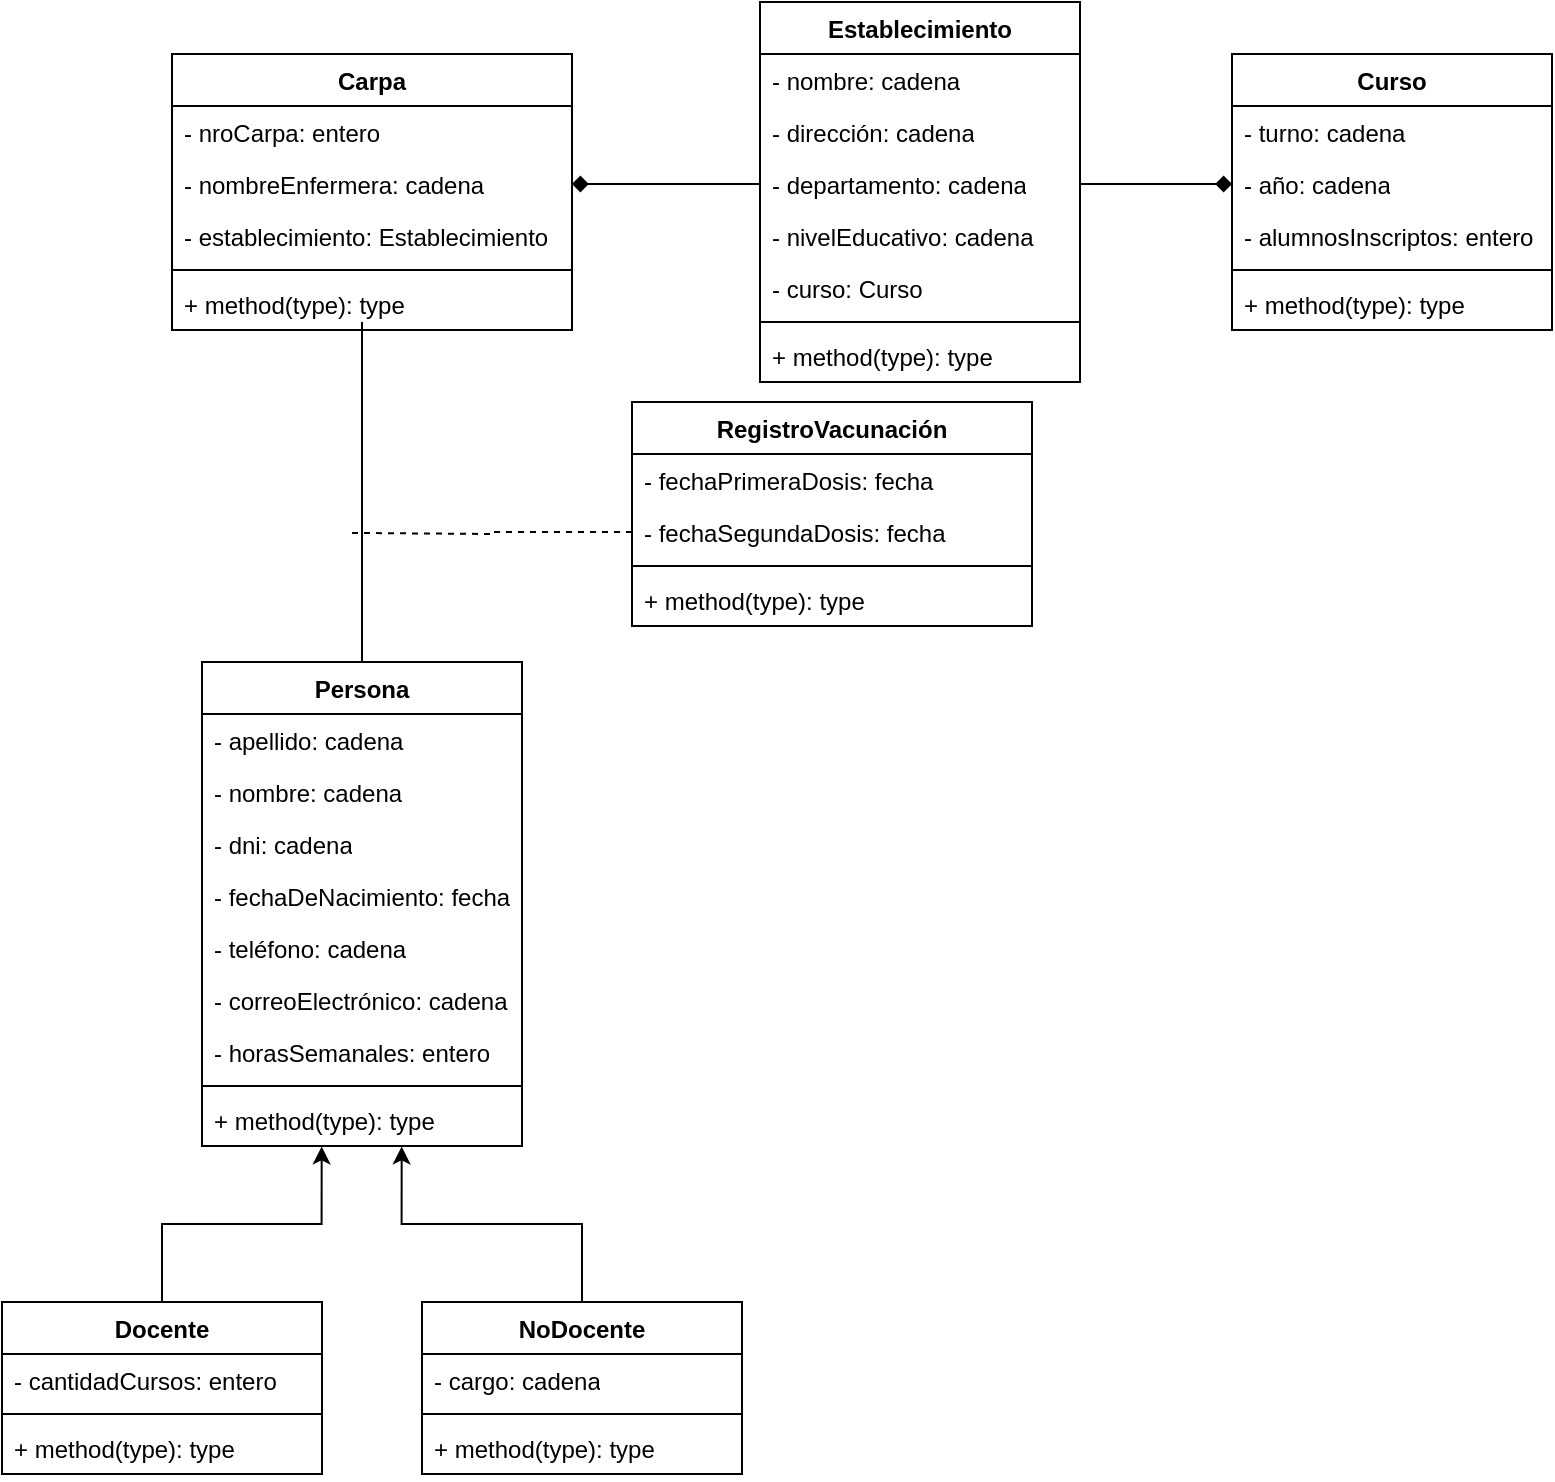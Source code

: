 <mxfile version="24.1.0" type="device">
  <diagram name="Página-1" id="CM0t3H3pmAFqdbm7mc50">
    <mxGraphModel dx="868" dy="1022" grid="1" gridSize="10" guides="1" tooltips="1" connect="1" arrows="1" fold="1" page="1" pageScale="1" pageWidth="827" pageHeight="1169" math="0" shadow="0">
      <root>
        <mxCell id="0" />
        <mxCell id="1" parent="0" />
        <mxCell id="I6lHQx_-NZS-3kbClPKs-1" value="Establecimiento" style="swimlane;fontStyle=1;align=center;verticalAlign=top;childLayout=stackLayout;horizontal=1;startSize=26;horizontalStack=0;resizeParent=1;resizeParentMax=0;resizeLast=0;collapsible=1;marginBottom=0;whiteSpace=wrap;html=1;" vertex="1" parent="1">
          <mxGeometry x="414" y="30" width="160" height="190" as="geometry" />
        </mxCell>
        <mxCell id="I6lHQx_-NZS-3kbClPKs-6" value="- nombre: cadena" style="text;strokeColor=none;fillColor=none;align=left;verticalAlign=top;spacingLeft=4;spacingRight=4;overflow=hidden;rotatable=0;points=[[0,0.5],[1,0.5]];portConstraint=eastwest;whiteSpace=wrap;html=1;" vertex="1" parent="I6lHQx_-NZS-3kbClPKs-1">
          <mxGeometry y="26" width="160" height="26" as="geometry" />
        </mxCell>
        <mxCell id="I6lHQx_-NZS-3kbClPKs-5" value="- dirección: cadena" style="text;strokeColor=none;fillColor=none;align=left;verticalAlign=top;spacingLeft=4;spacingRight=4;overflow=hidden;rotatable=0;points=[[0,0.5],[1,0.5]];portConstraint=eastwest;whiteSpace=wrap;html=1;" vertex="1" parent="I6lHQx_-NZS-3kbClPKs-1">
          <mxGeometry y="52" width="160" height="26" as="geometry" />
        </mxCell>
        <mxCell id="I6lHQx_-NZS-3kbClPKs-7" value="- departamento: cadena" style="text;strokeColor=none;fillColor=none;align=left;verticalAlign=top;spacingLeft=4;spacingRight=4;overflow=hidden;rotatable=0;points=[[0,0.5],[1,0.5]];portConstraint=eastwest;whiteSpace=wrap;html=1;" vertex="1" parent="I6lHQx_-NZS-3kbClPKs-1">
          <mxGeometry y="78" width="160" height="26" as="geometry" />
        </mxCell>
        <mxCell id="I6lHQx_-NZS-3kbClPKs-2" value="- nivelEducativo: cadena" style="text;strokeColor=none;fillColor=none;align=left;verticalAlign=top;spacingLeft=4;spacingRight=4;overflow=hidden;rotatable=0;points=[[0,0.5],[1,0.5]];portConstraint=eastwest;whiteSpace=wrap;html=1;" vertex="1" parent="I6lHQx_-NZS-3kbClPKs-1">
          <mxGeometry y="104" width="160" height="26" as="geometry" />
        </mxCell>
        <mxCell id="I6lHQx_-NZS-3kbClPKs-8" value="- curso: Curso" style="text;strokeColor=none;fillColor=none;align=left;verticalAlign=top;spacingLeft=4;spacingRight=4;overflow=hidden;rotatable=0;points=[[0,0.5],[1,0.5]];portConstraint=eastwest;whiteSpace=wrap;html=1;" vertex="1" parent="I6lHQx_-NZS-3kbClPKs-1">
          <mxGeometry y="130" width="160" height="26" as="geometry" />
        </mxCell>
        <mxCell id="I6lHQx_-NZS-3kbClPKs-3" value="" style="line;strokeWidth=1;fillColor=none;align=left;verticalAlign=middle;spacingTop=-1;spacingLeft=3;spacingRight=3;rotatable=0;labelPosition=right;points=[];portConstraint=eastwest;strokeColor=inherit;" vertex="1" parent="I6lHQx_-NZS-3kbClPKs-1">
          <mxGeometry y="156" width="160" height="8" as="geometry" />
        </mxCell>
        <mxCell id="I6lHQx_-NZS-3kbClPKs-4" value="+ method(type): type" style="text;strokeColor=none;fillColor=none;align=left;verticalAlign=top;spacingLeft=4;spacingRight=4;overflow=hidden;rotatable=0;points=[[0,0.5],[1,0.5]];portConstraint=eastwest;whiteSpace=wrap;html=1;" vertex="1" parent="I6lHQx_-NZS-3kbClPKs-1">
          <mxGeometry y="164" width="160" height="26" as="geometry" />
        </mxCell>
        <mxCell id="I6lHQx_-NZS-3kbClPKs-9" value="Curso" style="swimlane;fontStyle=1;align=center;verticalAlign=top;childLayout=stackLayout;horizontal=1;startSize=26;horizontalStack=0;resizeParent=1;resizeParentMax=0;resizeLast=0;collapsible=1;marginBottom=0;whiteSpace=wrap;html=1;" vertex="1" parent="1">
          <mxGeometry x="650" y="56" width="160" height="138" as="geometry" />
        </mxCell>
        <mxCell id="I6lHQx_-NZS-3kbClPKs-10" value="- turno: cadena" style="text;strokeColor=none;fillColor=none;align=left;verticalAlign=top;spacingLeft=4;spacingRight=4;overflow=hidden;rotatable=0;points=[[0,0.5],[1,0.5]];portConstraint=eastwest;whiteSpace=wrap;html=1;" vertex="1" parent="I6lHQx_-NZS-3kbClPKs-9">
          <mxGeometry y="26" width="160" height="26" as="geometry" />
        </mxCell>
        <mxCell id="I6lHQx_-NZS-3kbClPKs-11" value="- año: cadena" style="text;strokeColor=none;fillColor=none;align=left;verticalAlign=top;spacingLeft=4;spacingRight=4;overflow=hidden;rotatable=0;points=[[0,0.5],[1,0.5]];portConstraint=eastwest;whiteSpace=wrap;html=1;" vertex="1" parent="I6lHQx_-NZS-3kbClPKs-9">
          <mxGeometry y="52" width="160" height="26" as="geometry" />
        </mxCell>
        <mxCell id="I6lHQx_-NZS-3kbClPKs-12" value="- alumnosInscriptos: entero" style="text;strokeColor=none;fillColor=none;align=left;verticalAlign=top;spacingLeft=4;spacingRight=4;overflow=hidden;rotatable=0;points=[[0,0.5],[1,0.5]];portConstraint=eastwest;whiteSpace=wrap;html=1;" vertex="1" parent="I6lHQx_-NZS-3kbClPKs-9">
          <mxGeometry y="78" width="160" height="26" as="geometry" />
        </mxCell>
        <mxCell id="I6lHQx_-NZS-3kbClPKs-15" value="" style="line;strokeWidth=1;fillColor=none;align=left;verticalAlign=middle;spacingTop=-1;spacingLeft=3;spacingRight=3;rotatable=0;labelPosition=right;points=[];portConstraint=eastwest;strokeColor=inherit;" vertex="1" parent="I6lHQx_-NZS-3kbClPKs-9">
          <mxGeometry y="104" width="160" height="8" as="geometry" />
        </mxCell>
        <mxCell id="I6lHQx_-NZS-3kbClPKs-16" value="+ method(type): type" style="text;strokeColor=none;fillColor=none;align=left;verticalAlign=top;spacingLeft=4;spacingRight=4;overflow=hidden;rotatable=0;points=[[0,0.5],[1,0.5]];portConstraint=eastwest;whiteSpace=wrap;html=1;" vertex="1" parent="I6lHQx_-NZS-3kbClPKs-9">
          <mxGeometry y="112" width="160" height="26" as="geometry" />
        </mxCell>
        <mxCell id="I6lHQx_-NZS-3kbClPKs-17" value="Persona" style="swimlane;fontStyle=1;align=center;verticalAlign=top;childLayout=stackLayout;horizontal=1;startSize=26;horizontalStack=0;resizeParent=1;resizeParentMax=0;resizeLast=0;collapsible=1;marginBottom=0;whiteSpace=wrap;html=1;" vertex="1" parent="1">
          <mxGeometry x="135" y="360" width="160" height="242" as="geometry" />
        </mxCell>
        <mxCell id="I6lHQx_-NZS-3kbClPKs-18" value="- apellido: cadena" style="text;strokeColor=none;fillColor=none;align=left;verticalAlign=top;spacingLeft=4;spacingRight=4;overflow=hidden;rotatable=0;points=[[0,0.5],[1,0.5]];portConstraint=eastwest;whiteSpace=wrap;html=1;" vertex="1" parent="I6lHQx_-NZS-3kbClPKs-17">
          <mxGeometry y="26" width="160" height="26" as="geometry" />
        </mxCell>
        <mxCell id="I6lHQx_-NZS-3kbClPKs-19" value="- nombre: cadena" style="text;strokeColor=none;fillColor=none;align=left;verticalAlign=top;spacingLeft=4;spacingRight=4;overflow=hidden;rotatable=0;points=[[0,0.5],[1,0.5]];portConstraint=eastwest;whiteSpace=wrap;html=1;" vertex="1" parent="I6lHQx_-NZS-3kbClPKs-17">
          <mxGeometry y="52" width="160" height="26" as="geometry" />
        </mxCell>
        <mxCell id="I6lHQx_-NZS-3kbClPKs-20" value="- dni: cadena" style="text;strokeColor=none;fillColor=none;align=left;verticalAlign=top;spacingLeft=4;spacingRight=4;overflow=hidden;rotatable=0;points=[[0,0.5],[1,0.5]];portConstraint=eastwest;whiteSpace=wrap;html=1;" vertex="1" parent="I6lHQx_-NZS-3kbClPKs-17">
          <mxGeometry y="78" width="160" height="26" as="geometry" />
        </mxCell>
        <mxCell id="I6lHQx_-NZS-3kbClPKs-21" value="- fechaDeNacimiento: fecha" style="text;strokeColor=none;fillColor=none;align=left;verticalAlign=top;spacingLeft=4;spacingRight=4;overflow=hidden;rotatable=0;points=[[0,0.5],[1,0.5]];portConstraint=eastwest;whiteSpace=wrap;html=1;" vertex="1" parent="I6lHQx_-NZS-3kbClPKs-17">
          <mxGeometry y="104" width="160" height="26" as="geometry" />
        </mxCell>
        <mxCell id="I6lHQx_-NZS-3kbClPKs-22" value="- teléfono: cadena" style="text;strokeColor=none;fillColor=none;align=left;verticalAlign=top;spacingLeft=4;spacingRight=4;overflow=hidden;rotatable=0;points=[[0,0.5],[1,0.5]];portConstraint=eastwest;whiteSpace=wrap;html=1;" vertex="1" parent="I6lHQx_-NZS-3kbClPKs-17">
          <mxGeometry y="130" width="160" height="26" as="geometry" />
        </mxCell>
        <mxCell id="I6lHQx_-NZS-3kbClPKs-25" value="- correoElectrónico: cadena" style="text;strokeColor=none;fillColor=none;align=left;verticalAlign=top;spacingLeft=4;spacingRight=4;overflow=hidden;rotatable=0;points=[[0,0.5],[1,0.5]];portConstraint=eastwest;whiteSpace=wrap;html=1;" vertex="1" parent="I6lHQx_-NZS-3kbClPKs-17">
          <mxGeometry y="156" width="160" height="26" as="geometry" />
        </mxCell>
        <mxCell id="I6lHQx_-NZS-3kbClPKs-37" value="- horasSemanales: entero" style="text;strokeColor=none;fillColor=none;align=left;verticalAlign=top;spacingLeft=4;spacingRight=4;overflow=hidden;rotatable=0;points=[[0,0.5],[1,0.5]];portConstraint=eastwest;whiteSpace=wrap;html=1;" vertex="1" parent="I6lHQx_-NZS-3kbClPKs-17">
          <mxGeometry y="182" width="160" height="26" as="geometry" />
        </mxCell>
        <mxCell id="I6lHQx_-NZS-3kbClPKs-23" value="" style="line;strokeWidth=1;fillColor=none;align=left;verticalAlign=middle;spacingTop=-1;spacingLeft=3;spacingRight=3;rotatable=0;labelPosition=right;points=[];portConstraint=eastwest;strokeColor=inherit;" vertex="1" parent="I6lHQx_-NZS-3kbClPKs-17">
          <mxGeometry y="208" width="160" height="8" as="geometry" />
        </mxCell>
        <mxCell id="I6lHQx_-NZS-3kbClPKs-24" value="+ method(type): type" style="text;strokeColor=none;fillColor=none;align=left;verticalAlign=top;spacingLeft=4;spacingRight=4;overflow=hidden;rotatable=0;points=[[0,0.5],[1,0.5]];portConstraint=eastwest;whiteSpace=wrap;html=1;" vertex="1" parent="I6lHQx_-NZS-3kbClPKs-17">
          <mxGeometry y="216" width="160" height="26" as="geometry" />
        </mxCell>
        <mxCell id="I6lHQx_-NZS-3kbClPKs-26" value="Docente" style="swimlane;fontStyle=1;align=center;verticalAlign=top;childLayout=stackLayout;horizontal=1;startSize=26;horizontalStack=0;resizeParent=1;resizeParentMax=0;resizeLast=0;collapsible=1;marginBottom=0;whiteSpace=wrap;html=1;" vertex="1" parent="1">
          <mxGeometry x="35" y="680" width="160" height="86" as="geometry" />
        </mxCell>
        <mxCell id="I6lHQx_-NZS-3kbClPKs-28" value="- cantidadCursos: entero" style="text;strokeColor=none;fillColor=none;align=left;verticalAlign=top;spacingLeft=4;spacingRight=4;overflow=hidden;rotatable=0;points=[[0,0.5],[1,0.5]];portConstraint=eastwest;whiteSpace=wrap;html=1;" vertex="1" parent="I6lHQx_-NZS-3kbClPKs-26">
          <mxGeometry y="26" width="160" height="26" as="geometry" />
        </mxCell>
        <mxCell id="I6lHQx_-NZS-3kbClPKs-30" value="" style="line;strokeWidth=1;fillColor=none;align=left;verticalAlign=middle;spacingTop=-1;spacingLeft=3;spacingRight=3;rotatable=0;labelPosition=right;points=[];portConstraint=eastwest;strokeColor=inherit;" vertex="1" parent="I6lHQx_-NZS-3kbClPKs-26">
          <mxGeometry y="52" width="160" height="8" as="geometry" />
        </mxCell>
        <mxCell id="I6lHQx_-NZS-3kbClPKs-31" value="+ method(type): type" style="text;strokeColor=none;fillColor=none;align=left;verticalAlign=top;spacingLeft=4;spacingRight=4;overflow=hidden;rotatable=0;points=[[0,0.5],[1,0.5]];portConstraint=eastwest;whiteSpace=wrap;html=1;" vertex="1" parent="I6lHQx_-NZS-3kbClPKs-26">
          <mxGeometry y="60" width="160" height="26" as="geometry" />
        </mxCell>
        <mxCell id="I6lHQx_-NZS-3kbClPKs-32" value="NoDocente" style="swimlane;fontStyle=1;align=center;verticalAlign=top;childLayout=stackLayout;horizontal=1;startSize=26;horizontalStack=0;resizeParent=1;resizeParentMax=0;resizeLast=0;collapsible=1;marginBottom=0;whiteSpace=wrap;html=1;" vertex="1" parent="1">
          <mxGeometry x="245" y="680" width="160" height="86" as="geometry" />
        </mxCell>
        <mxCell id="I6lHQx_-NZS-3kbClPKs-33" value="- cargo: cadena" style="text;strokeColor=none;fillColor=none;align=left;verticalAlign=top;spacingLeft=4;spacingRight=4;overflow=hidden;rotatable=0;points=[[0,0.5],[1,0.5]];portConstraint=eastwest;whiteSpace=wrap;html=1;" vertex="1" parent="I6lHQx_-NZS-3kbClPKs-32">
          <mxGeometry y="26" width="160" height="26" as="geometry" />
        </mxCell>
        <mxCell id="I6lHQx_-NZS-3kbClPKs-35" value="" style="line;strokeWidth=1;fillColor=none;align=left;verticalAlign=middle;spacingTop=-1;spacingLeft=3;spacingRight=3;rotatable=0;labelPosition=right;points=[];portConstraint=eastwest;strokeColor=inherit;" vertex="1" parent="I6lHQx_-NZS-3kbClPKs-32">
          <mxGeometry y="52" width="160" height="8" as="geometry" />
        </mxCell>
        <mxCell id="I6lHQx_-NZS-3kbClPKs-36" value="+ method(type): type" style="text;strokeColor=none;fillColor=none;align=left;verticalAlign=top;spacingLeft=4;spacingRight=4;overflow=hidden;rotatable=0;points=[[0,0.5],[1,0.5]];portConstraint=eastwest;whiteSpace=wrap;html=1;" vertex="1" parent="I6lHQx_-NZS-3kbClPKs-32">
          <mxGeometry y="60" width="160" height="26" as="geometry" />
        </mxCell>
        <mxCell id="I6lHQx_-NZS-3kbClPKs-38" value="Carpa" style="swimlane;fontStyle=1;align=center;verticalAlign=top;childLayout=stackLayout;horizontal=1;startSize=26;horizontalStack=0;resizeParent=1;resizeParentMax=0;resizeLast=0;collapsible=1;marginBottom=0;whiteSpace=wrap;html=1;" vertex="1" parent="1">
          <mxGeometry x="120" y="56" width="200" height="138" as="geometry" />
        </mxCell>
        <mxCell id="I6lHQx_-NZS-3kbClPKs-39" value="- nroCarpa: entero" style="text;strokeColor=none;fillColor=none;align=left;verticalAlign=top;spacingLeft=4;spacingRight=4;overflow=hidden;rotatable=0;points=[[0,0.5],[1,0.5]];portConstraint=eastwest;whiteSpace=wrap;html=1;" vertex="1" parent="I6lHQx_-NZS-3kbClPKs-38">
          <mxGeometry y="26" width="200" height="26" as="geometry" />
        </mxCell>
        <mxCell id="I6lHQx_-NZS-3kbClPKs-40" value="- nombreEnfermera: cadena" style="text;strokeColor=none;fillColor=none;align=left;verticalAlign=top;spacingLeft=4;spacingRight=4;overflow=hidden;rotatable=0;points=[[0,0.5],[1,0.5]];portConstraint=eastwest;whiteSpace=wrap;html=1;" vertex="1" parent="I6lHQx_-NZS-3kbClPKs-38">
          <mxGeometry y="52" width="200" height="26" as="geometry" />
        </mxCell>
        <mxCell id="I6lHQx_-NZS-3kbClPKs-41" value="- establecimiento: Establecimiento" style="text;strokeColor=none;fillColor=none;align=left;verticalAlign=top;spacingLeft=4;spacingRight=4;overflow=hidden;rotatable=0;points=[[0,0.5],[1,0.5]];portConstraint=eastwest;whiteSpace=wrap;html=1;" vertex="1" parent="I6lHQx_-NZS-3kbClPKs-38">
          <mxGeometry y="78" width="200" height="26" as="geometry" />
        </mxCell>
        <mxCell id="I6lHQx_-NZS-3kbClPKs-42" value="" style="line;strokeWidth=1;fillColor=none;align=left;verticalAlign=middle;spacingTop=-1;spacingLeft=3;spacingRight=3;rotatable=0;labelPosition=right;points=[];portConstraint=eastwest;strokeColor=inherit;" vertex="1" parent="I6lHQx_-NZS-3kbClPKs-38">
          <mxGeometry y="104" width="200" height="8" as="geometry" />
        </mxCell>
        <mxCell id="I6lHQx_-NZS-3kbClPKs-43" value="+ method(type): type" style="text;strokeColor=none;fillColor=none;align=left;verticalAlign=top;spacingLeft=4;spacingRight=4;overflow=hidden;rotatable=0;points=[[0,0.5],[1,0.5]];portConstraint=eastwest;whiteSpace=wrap;html=1;" vertex="1" parent="I6lHQx_-NZS-3kbClPKs-38">
          <mxGeometry y="112" width="200" height="26" as="geometry" />
        </mxCell>
        <mxCell id="I6lHQx_-NZS-3kbClPKs-44" value="RegistroVacunación" style="swimlane;fontStyle=1;align=center;verticalAlign=top;childLayout=stackLayout;horizontal=1;startSize=26;horizontalStack=0;resizeParent=1;resizeParentMax=0;resizeLast=0;collapsible=1;marginBottom=0;whiteSpace=wrap;html=1;" vertex="1" parent="1">
          <mxGeometry x="350" y="230" width="200" height="112" as="geometry" />
        </mxCell>
        <mxCell id="I6lHQx_-NZS-3kbClPKs-45" value="- fechaPrimeraDosis: fecha" style="text;strokeColor=none;fillColor=none;align=left;verticalAlign=top;spacingLeft=4;spacingRight=4;overflow=hidden;rotatable=0;points=[[0,0.5],[1,0.5]];portConstraint=eastwest;whiteSpace=wrap;html=1;" vertex="1" parent="I6lHQx_-NZS-3kbClPKs-44">
          <mxGeometry y="26" width="200" height="26" as="geometry" />
        </mxCell>
        <mxCell id="I6lHQx_-NZS-3kbClPKs-55" style="edgeStyle=orthogonalEdgeStyle;rounded=0;orthogonalLoop=1;jettySize=auto;html=1;exitX=0;exitY=0.5;exitDx=0;exitDy=0;endArrow=none;endFill=0;dashed=1;" edge="1" parent="I6lHQx_-NZS-3kbClPKs-44" source="I6lHQx_-NZS-3kbClPKs-46">
          <mxGeometry relative="1" as="geometry">
            <mxPoint x="-140" y="65.471" as="targetPoint" />
          </mxGeometry>
        </mxCell>
        <mxCell id="I6lHQx_-NZS-3kbClPKs-46" value="- fechaSegundaDosis: fecha" style="text;strokeColor=none;fillColor=none;align=left;verticalAlign=top;spacingLeft=4;spacingRight=4;overflow=hidden;rotatable=0;points=[[0,0.5],[1,0.5]];portConstraint=eastwest;whiteSpace=wrap;html=1;" vertex="1" parent="I6lHQx_-NZS-3kbClPKs-44">
          <mxGeometry y="52" width="200" height="26" as="geometry" />
        </mxCell>
        <mxCell id="I6lHQx_-NZS-3kbClPKs-48" value="" style="line;strokeWidth=1;fillColor=none;align=left;verticalAlign=middle;spacingTop=-1;spacingLeft=3;spacingRight=3;rotatable=0;labelPosition=right;points=[];portConstraint=eastwest;strokeColor=inherit;" vertex="1" parent="I6lHQx_-NZS-3kbClPKs-44">
          <mxGeometry y="78" width="200" height="8" as="geometry" />
        </mxCell>
        <mxCell id="I6lHQx_-NZS-3kbClPKs-49" value="+ method(type): type" style="text;strokeColor=none;fillColor=none;align=left;verticalAlign=top;spacingLeft=4;spacingRight=4;overflow=hidden;rotatable=0;points=[[0,0.5],[1,0.5]];portConstraint=eastwest;whiteSpace=wrap;html=1;" vertex="1" parent="I6lHQx_-NZS-3kbClPKs-44">
          <mxGeometry y="86" width="200" height="26" as="geometry" />
        </mxCell>
        <mxCell id="I6lHQx_-NZS-3kbClPKs-50" style="edgeStyle=orthogonalEdgeStyle;rounded=0;orthogonalLoop=1;jettySize=auto;html=1;exitX=1;exitY=0.5;exitDx=0;exitDy=0;entryX=0;entryY=0.5;entryDx=0;entryDy=0;endArrow=diamond;endFill=1;" edge="1" parent="1" source="I6lHQx_-NZS-3kbClPKs-7" target="I6lHQx_-NZS-3kbClPKs-11">
          <mxGeometry relative="1" as="geometry" />
        </mxCell>
        <mxCell id="I6lHQx_-NZS-3kbClPKs-51" style="edgeStyle=orthogonalEdgeStyle;rounded=0;orthogonalLoop=1;jettySize=auto;html=1;exitX=0;exitY=0.5;exitDx=0;exitDy=0;entryX=1;entryY=0.5;entryDx=0;entryDy=0;endArrow=diamond;endFill=1;" edge="1" parent="1" source="I6lHQx_-NZS-3kbClPKs-7" target="I6lHQx_-NZS-3kbClPKs-40">
          <mxGeometry relative="1" as="geometry" />
        </mxCell>
        <mxCell id="I6lHQx_-NZS-3kbClPKs-52" style="edgeStyle=orthogonalEdgeStyle;rounded=0;orthogonalLoop=1;jettySize=auto;html=1;exitX=0.5;exitY=0;exitDx=0;exitDy=0;entryX=0.374;entryY=1.008;entryDx=0;entryDy=0;entryPerimeter=0;" edge="1" parent="1" source="I6lHQx_-NZS-3kbClPKs-26" target="I6lHQx_-NZS-3kbClPKs-24">
          <mxGeometry relative="1" as="geometry" />
        </mxCell>
        <mxCell id="I6lHQx_-NZS-3kbClPKs-53" style="edgeStyle=orthogonalEdgeStyle;rounded=0;orthogonalLoop=1;jettySize=auto;html=1;exitX=0.5;exitY=0;exitDx=0;exitDy=0;entryX=0.624;entryY=1.008;entryDx=0;entryDy=0;entryPerimeter=0;" edge="1" parent="1" source="I6lHQx_-NZS-3kbClPKs-32" target="I6lHQx_-NZS-3kbClPKs-24">
          <mxGeometry relative="1" as="geometry" />
        </mxCell>
        <mxCell id="I6lHQx_-NZS-3kbClPKs-54" style="edgeStyle=orthogonalEdgeStyle;rounded=0;orthogonalLoop=1;jettySize=auto;html=1;exitX=0.5;exitY=0;exitDx=0;exitDy=0;endArrow=none;endFill=0;" edge="1" parent="1" source="I6lHQx_-NZS-3kbClPKs-17">
          <mxGeometry relative="1" as="geometry">
            <mxPoint x="215" y="190" as="targetPoint" />
          </mxGeometry>
        </mxCell>
      </root>
    </mxGraphModel>
  </diagram>
</mxfile>
